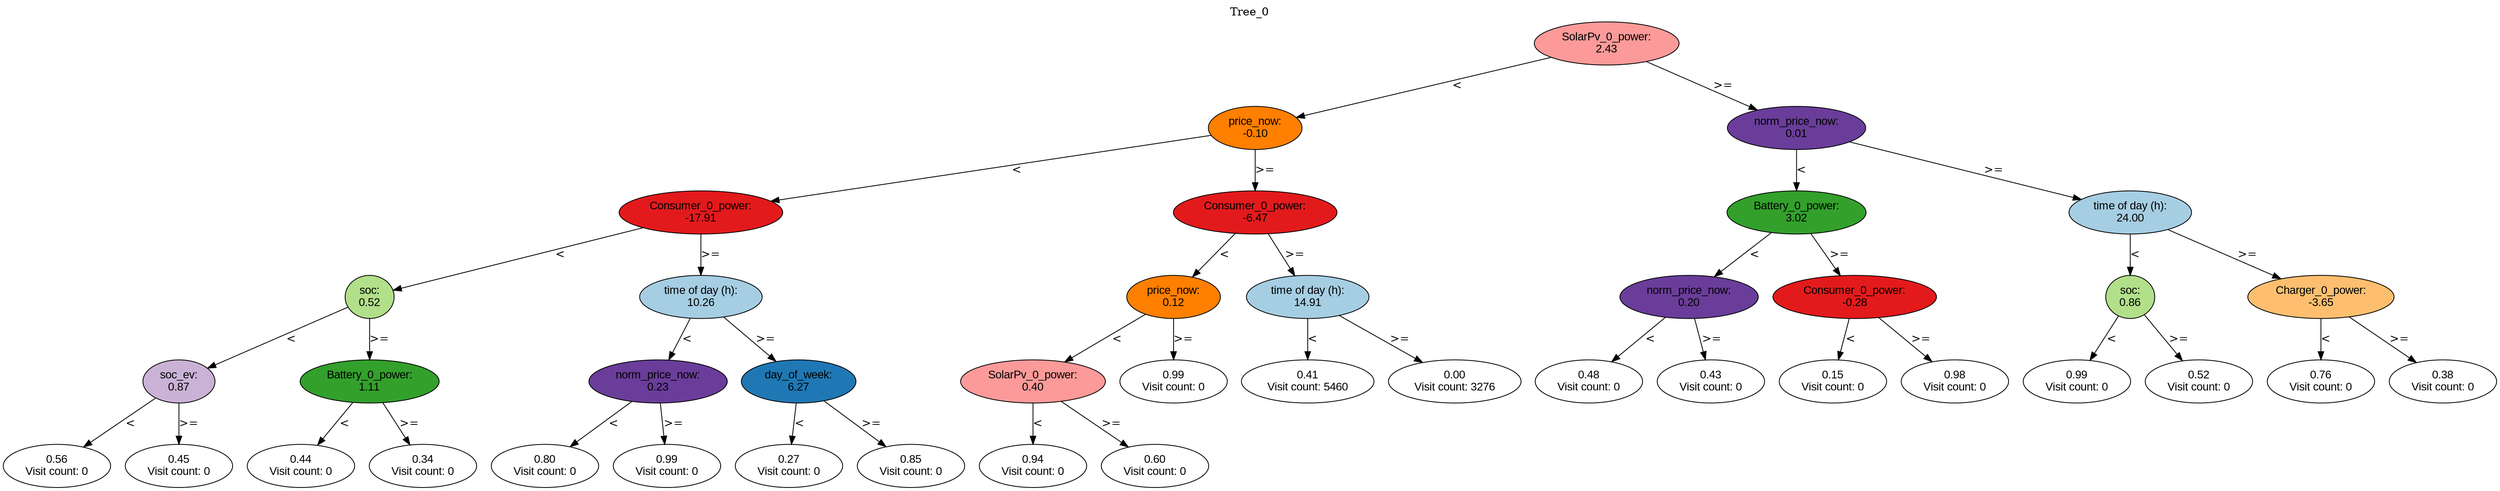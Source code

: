 digraph BST {
    node [fontname="Arial" style=filled colorscheme=paired12];
    0 [ label = "SolarPv_0_power:
2.43" fillcolor=5];
    1 [ label = "price_now:
-0.10" fillcolor=8];
    2 [ label = "Consumer_0_power:
-17.91" fillcolor=6];
    3 [ label = "soc:
0.52" fillcolor=3];
    4 [ label = "soc_ev:
0.87" fillcolor=9];
    5 [ label = "0.56
Visit count: 0" fillcolor=white];
    6 [ label = "0.45
Visit count: 0" fillcolor=white];
    7 [ label = "Battery_0_power:
1.11" fillcolor=4];
    8 [ label = "0.44
Visit count: 0" fillcolor=white];
    9 [ label = "0.34
Visit count: 0" fillcolor=white];
    10 [ label = "time of day (h):
10.26" fillcolor=1];
    11 [ label = "norm_price_now:
0.23" fillcolor=10];
    12 [ label = "0.80
Visit count: 0" fillcolor=white];
    13 [ label = "0.99
Visit count: 0" fillcolor=white];
    14 [ label = "day_of_week:
6.27" fillcolor=2];
    15 [ label = "0.27
Visit count: 0" fillcolor=white];
    16 [ label = "0.85
Visit count: 0" fillcolor=white];
    17 [ label = "Consumer_0_power:
-6.47" fillcolor=6];
    18 [ label = "price_now:
0.12" fillcolor=8];
    19 [ label = "SolarPv_0_power:
0.40" fillcolor=5];
    20 [ label = "0.94
Visit count: 0" fillcolor=white];
    21 [ label = "0.60
Visit count: 0" fillcolor=white];
    22 [ label = "0.99
Visit count: 0" fillcolor=white];
    23 [ label = "time of day (h):
14.91" fillcolor=1];
    24 [ label = "0.41
Visit count: 5460" fillcolor=white];
    25 [ label = "0.00
Visit count: 3276" fillcolor=white];
    26 [ label = "norm_price_now:
0.01" fillcolor=10];
    27 [ label = "Battery_0_power:
3.02" fillcolor=4];
    28 [ label = "norm_price_now:
0.20" fillcolor=10];
    29 [ label = "0.48
Visit count: 0" fillcolor=white];
    30 [ label = "0.43
Visit count: 0" fillcolor=white];
    31 [ label = "Consumer_0_power:
-0.28" fillcolor=6];
    32 [ label = "0.15
Visit count: 0" fillcolor=white];
    33 [ label = "0.98
Visit count: 0" fillcolor=white];
    34 [ label = "time of day (h):
24.00" fillcolor=1];
    35 [ label = "soc:
0.86" fillcolor=3];
    36 [ label = "0.99
Visit count: 0" fillcolor=white];
    37 [ label = "0.52
Visit count: 0" fillcolor=white];
    38 [ label = "Charger_0_power:
-3.65" fillcolor=7];
    39 [ label = "0.76
Visit count: 0" fillcolor=white];
    40 [ label = "0.38
Visit count: 0" fillcolor=white];

    0  -> 1[ label = "<"];
    0  -> 26[ label = ">="];
    1  -> 2[ label = "<"];
    1  -> 17[ label = ">="];
    2  -> 3[ label = "<"];
    2  -> 10[ label = ">="];
    3  -> 4[ label = "<"];
    3  -> 7[ label = ">="];
    4  -> 5[ label = "<"];
    4  -> 6[ label = ">="];
    7  -> 8[ label = "<"];
    7  -> 9[ label = ">="];
    10  -> 11[ label = "<"];
    10  -> 14[ label = ">="];
    11  -> 12[ label = "<"];
    11  -> 13[ label = ">="];
    14  -> 15[ label = "<"];
    14  -> 16[ label = ">="];
    17  -> 18[ label = "<"];
    17  -> 23[ label = ">="];
    18  -> 19[ label = "<"];
    18  -> 22[ label = ">="];
    19  -> 20[ label = "<"];
    19  -> 21[ label = ">="];
    23  -> 24[ label = "<"];
    23  -> 25[ label = ">="];
    26  -> 27[ label = "<"];
    26  -> 34[ label = ">="];
    27  -> 28[ label = "<"];
    27  -> 31[ label = ">="];
    28  -> 29[ label = "<"];
    28  -> 30[ label = ">="];
    31  -> 32[ label = "<"];
    31  -> 33[ label = ">="];
    34  -> 35[ label = "<"];
    34  -> 38[ label = ">="];
    35  -> 36[ label = "<"];
    35  -> 37[ label = ">="];
    38  -> 39[ label = "<"];
    38  -> 40[ label = ">="];

    labelloc="t";
    label="Tree_0";
}